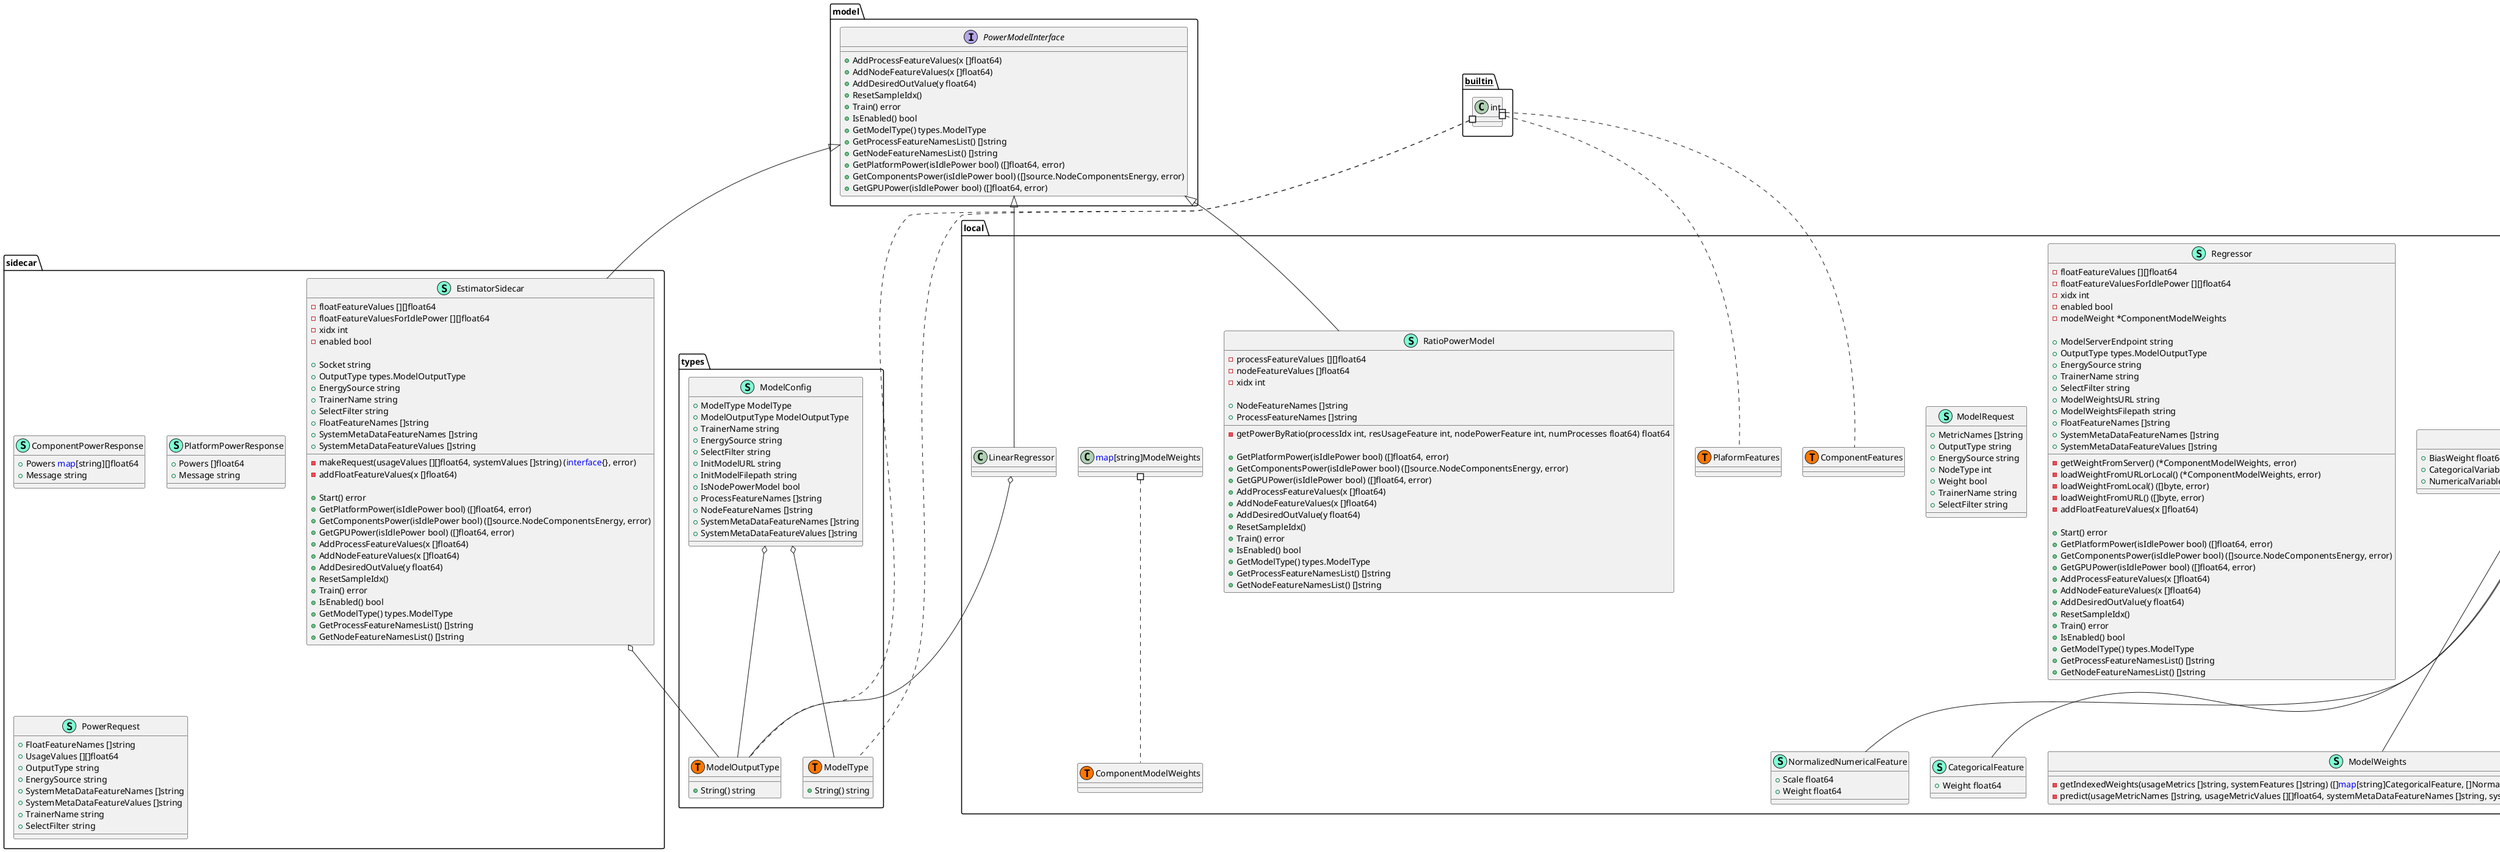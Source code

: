 @startuml
namespace local {
    class AllWeights << (S,Aquamarine) >> {
        + BiasWeight float64
        + CategoricalVariables <font color=blue>map</font>[string]<font color=blue>map</font>[string]CategoricalFeature
        + NumericalVariables <font color=blue>map</font>[string]NormalizedNumericalFeature

    }
    class CategoricalFeature << (S,Aquamarine) >> {
        + Weight float64

    }
    class Regressor << (S,Aquamarine) >> {
        - floatFeatureValues [][]float64
        - floatFeatureValuesForIdlePower [][]float64
        - xidx int
        - enabled bool
        - modelWeight *ComponentModelWeights

        + ModelServerEndpoint string
        + OutputType types.ModelOutputType
        + EnergySource string
        + TrainerName string
        + SelectFilter string
        + ModelWeightsURL string
        + ModelWeightsFilepath string
        + FloatFeatureNames []string
        + SystemMetaDataFeatureNames []string
        + SystemMetaDataFeatureValues []string

        - getWeightFromServer() (*ComponentModelWeights, error)
        - loadWeightFromURLorLocal() (*ComponentModelWeights, error)
        - loadWeightFromLocal() ([]byte, error)
        - loadWeightFromURL() ([]byte, error)
        - addFloatFeatureValues(x []float64)

        + Start() error
        + GetPlatformPower(isIdlePower bool) ([]float64, error)
        + GetComponentsPower(isIdlePower bool) ([]source.NodeComponentsEnergy, error)
        + GetGPUPower(isIdlePower bool) ([]float64, error)
        + AddProcessFeatureValues(x []float64)
        + AddNodeFeatureValues(x []float64)
        + AddDesiredOutValue(y float64)
        + ResetSampleIdx()
        + Train() error
        + IsEnabled() bool
        + GetModelType() types.ModelType
        + GetProcessFeatureNamesList() []string
        + GetNodeFeatureNamesList() []string

    }
    class ModelRequest << (S,Aquamarine) >> {
        + MetricNames []string
        + OutputType string
        + EnergySource string
        + NodeType int
        + Weight bool
        + TrainerName string
        + SelectFilter string

    }
    class ModelWeights << (S,Aquamarine) >> {
        - getIndexedWeights(usageMetrics []string, systemFeatures []string) ([]<font color=blue>map</font>[string]CategoricalFeature, []NormalizedNumericalFeature)
        - predict(usageMetricNames []string, usageMetricValues [][]float64, systemMetaDataFeatureNames []string, systemMetaDataFeatureValues []string) []float64

    }
    class NormalizedNumericalFeature << (S,Aquamarine) >> {
        + Scale float64
        + Weight float64

    }
    class RatioPowerModel << (S,Aquamarine) >> {
        - processFeatureValues [][]float64
        - nodeFeatureValues []float64
        - xidx int

        + NodeFeatureNames []string
        + ProcessFeatureNames []string

        - getPowerByRatio(processIdx int, resUsageFeature int, nodePowerFeature int, numProcesses float64) float64

        + GetPlatformPower(isIdlePower bool) ([]float64, error)
        + GetComponentsPower(isIdlePower bool) ([]source.NodeComponentsEnergy, error)
        + GetGPUPower(isIdlePower bool) ([]float64, error)
        + AddProcessFeatureValues(x []float64)
        + AddNodeFeatureValues(x []float64)
        + AddDesiredOutValue(y float64)
        + ResetSampleIdx()
        + Train() error
        + IsEnabled() bool
        + GetModelType() types.ModelType
        + GetProcessFeatureNamesList() []string
        + GetNodeFeatureNamesList() []string

    }
    class local.ComponentFeatures << (T, #FF7700) >>  {
    }
    class local.ComponentModelWeights << (T, #FF7700) >>  {
    }
    class local.PlaformFeatures << (T, #FF7700) >>  {
    }
}
"local.AllWeights" *-- "local.ModelWeights"

"model.PowerModelInterface" <|-- "local.LinearRegressor"
"model.PowerModelInterface" <|-- "local.RatioPowerModel"

"local.AllWeights" o-- "local.CategoricalFeature"
"local.AllWeights" o-- "local.NormalizedNumericalFeature"
"local.LinearRegressor" o-- "types.ModelOutputType"

namespace model {
    interface PowerModelInterface  {
        + AddProcessFeatureValues(x []float64)
        + AddNodeFeatureValues(x []float64)
        + AddDesiredOutValue(y float64)
        + ResetSampleIdx()
        + Train() error
        + IsEnabled() bool
        + GetModelType() types.ModelType
        + GetProcessFeatureNamesList() []string
        + GetNodeFeatureNamesList() []string
        + GetPlatformPower(isIdlePower bool) ([]float64, error)
        + GetComponentsPower(isIdlePower bool) ([]source.NodeComponentsEnergy, error)
        + GetGPUPower(isIdlePower bool) ([]float64, error)

    }
}



namespace sidecar {
    class ComponentPowerResponse << (S,Aquamarine) >> {
        + Powers <font color=blue>map</font>[string][]float64
        + Message string

    }
    class EstimatorSidecar << (S,Aquamarine) >> {
        - floatFeatureValues [][]float64
        - floatFeatureValuesForIdlePower [][]float64
        - xidx int
        - enabled bool

        + Socket string
        + OutputType types.ModelOutputType
        + EnergySource string
        + TrainerName string
        + SelectFilter string
        + FloatFeatureNames []string
        + SystemMetaDataFeatureNames []string
        + SystemMetaDataFeatureValues []string

        - makeRequest(usageValues [][]float64, systemValues []string) (<font color=blue>interface</font>{}, error)
        - addFloatFeatureValues(x []float64)

        + Start() error
        + GetPlatformPower(isIdlePower bool) ([]float64, error)
        + GetComponentsPower(isIdlePower bool) ([]source.NodeComponentsEnergy, error)
        + GetGPUPower(isIdlePower bool) ([]float64, error)
        + AddProcessFeatureValues(x []float64)
        + AddNodeFeatureValues(x []float64)
        + AddDesiredOutValue(y float64)
        + ResetSampleIdx()
        + Train() error
        + IsEnabled() bool
        + GetModelType() types.ModelType
        + GetProcessFeatureNamesList() []string
        + GetNodeFeatureNamesList() []string

    }
    class PlatformPowerResponse << (S,Aquamarine) >> {
        + Powers []float64
        + Message string

    }
    class PowerRequest << (S,Aquamarine) >> {
        + FloatFeatureNames []string
        + UsageValues [][]float64
        + OutputType string
        + EnergySource string
        + SystemMetaDataFeatureNames []string
        + SystemMetaDataFeatureValues []string
        + TrainerName string
        + SelectFilter string

    }
}

"model.PowerModelInterface" <|-- "sidecar.EstimatorSidecar"

"sidecar.EstimatorSidecar" o-- "types.ModelOutputType"

namespace types {
    class ModelConfig << (S,Aquamarine) >> {
        + ModelType ModelType
        + ModelOutputType ModelOutputType
        + TrainerName string
        + EnergySource string
        + SelectFilter string
        + InitModelURL string
        + InitModelFilepath string
        + IsNodePowerModel bool
        + ProcessFeatureNames []string
        + NodeFeatureNames []string
        + SystemMetaDataFeatureNames []string
        + SystemMetaDataFeatureValues []string

    }
    class ModelOutputType << (S,Aquamarine) >> {
        + String() string

    }
    class ModelType << (S,Aquamarine) >> {
        + String() string

    }
    class types.ModelOutputType << (T, #FF7700) >>  {
    }
    class types.ModelType << (T, #FF7700) >>  {
    }
}


"types.ModelConfig" o-- "types.ModelOutputType"
"types.ModelConfig" o-- "types.ModelType"

"__builtin__.int" #.. "local.ComponentFeatures"
"__builtin__.int" #.. "local.PlaformFeatures"
"__builtin__.int" #.. "types.ModelOutputType"
"__builtin__.int" #.. "types.ModelType"
"local.<font color=blue>map</font>[string]ModelWeights" #.. "local.ComponentModelWeights"
@enduml
